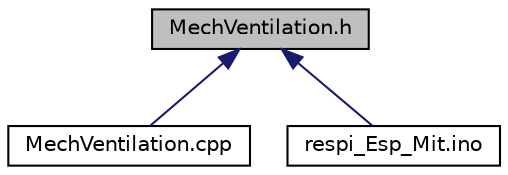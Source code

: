 digraph "MechVentilation.h"
{
 // INTERACTIVE_SVG=YES
 // LATEX_PDF_SIZE
  edge [fontname="Helvetica",fontsize="10",labelfontname="Helvetica",labelfontsize="10"];
  node [fontname="Helvetica",fontsize="10",shape=record];
  Node1 [label="MechVentilation.h",height=0.2,width=0.4,color="black", fillcolor="grey75", style="filled", fontcolor="black",tooltip=" "];
  Node1 -> Node2 [dir="back",color="midnightblue",fontsize="10",style="solid"];
  Node2 [label="MechVentilation.cpp",height=0.2,width=0.4,color="black", fillcolor="white", style="filled",URL="$_mech_ventilation_8cpp.html",tooltip=" "];
  Node1 -> Node3 [dir="back",color="midnightblue",fontsize="10",style="solid"];
  Node3 [label="respi_Esp_Mit.ino",height=0.2,width=0.4,color="black", fillcolor="white", style="filled",URL="$respi___esp___mit_8ino.html",tooltip=" "];
}
